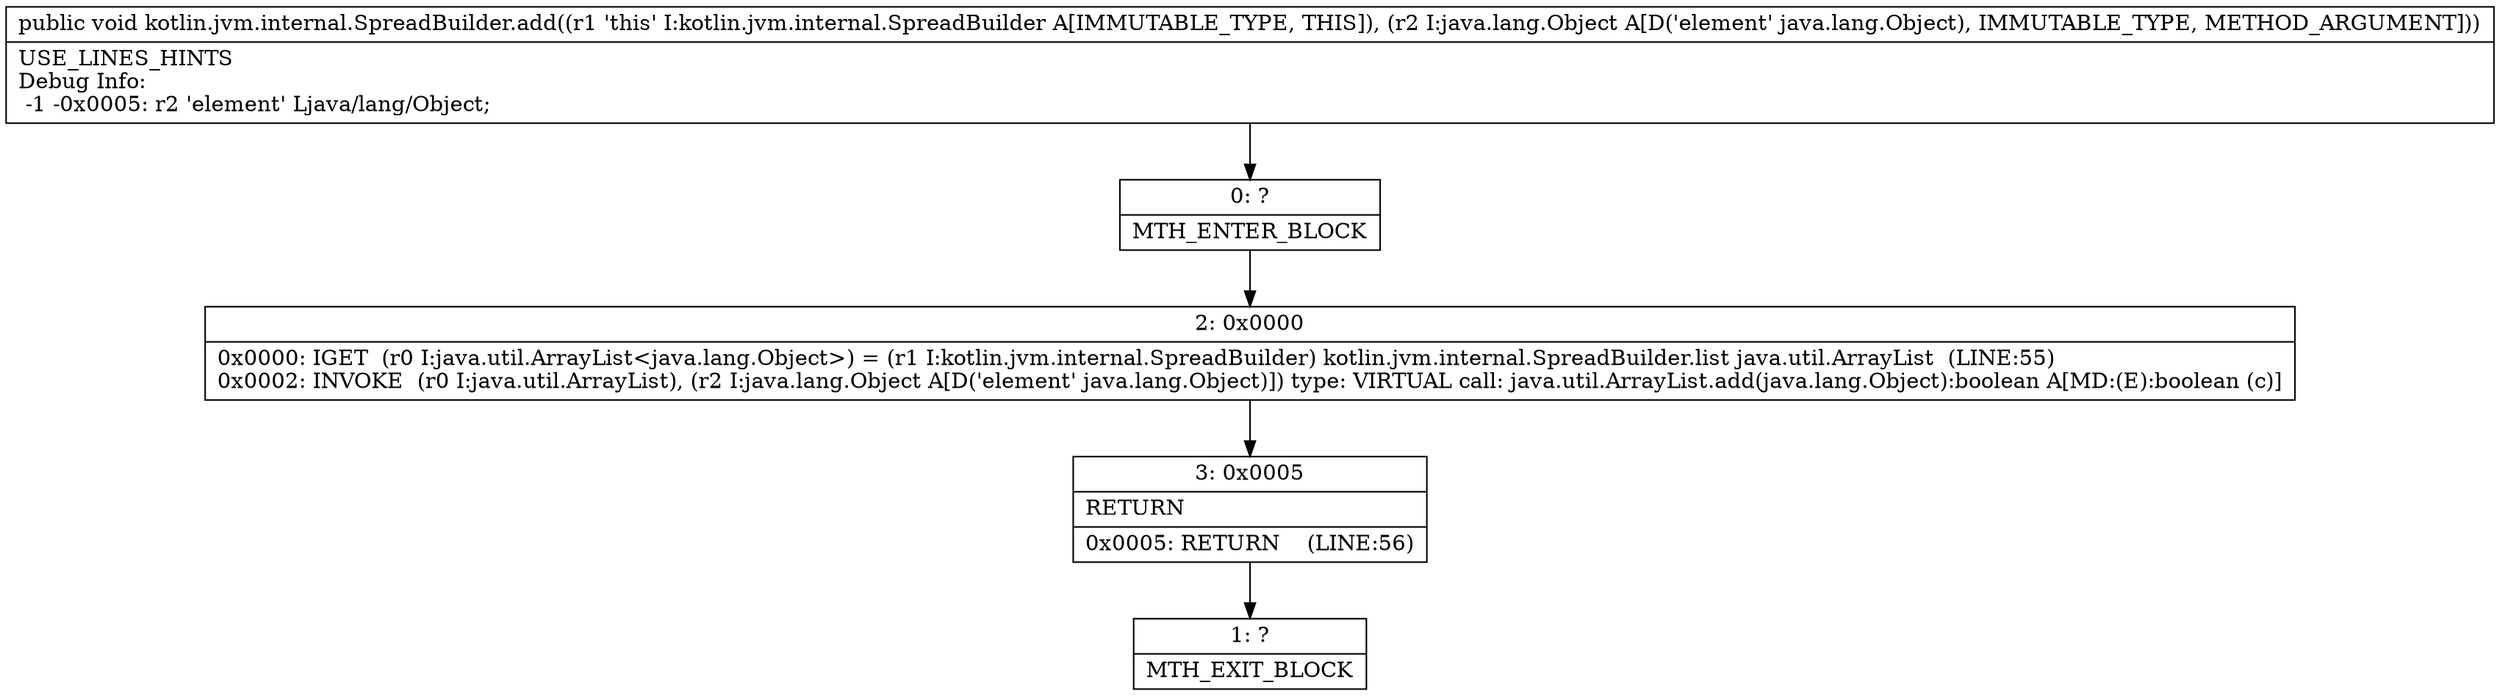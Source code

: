 digraph "CFG forkotlin.jvm.internal.SpreadBuilder.add(Ljava\/lang\/Object;)V" {
Node_0 [shape=record,label="{0\:\ ?|MTH_ENTER_BLOCK\l}"];
Node_2 [shape=record,label="{2\:\ 0x0000|0x0000: IGET  (r0 I:java.util.ArrayList\<java.lang.Object\>) = (r1 I:kotlin.jvm.internal.SpreadBuilder) kotlin.jvm.internal.SpreadBuilder.list java.util.ArrayList  (LINE:55)\l0x0002: INVOKE  (r0 I:java.util.ArrayList), (r2 I:java.lang.Object A[D('element' java.lang.Object)]) type: VIRTUAL call: java.util.ArrayList.add(java.lang.Object):boolean A[MD:(E):boolean (c)]\l}"];
Node_3 [shape=record,label="{3\:\ 0x0005|RETURN\l|0x0005: RETURN    (LINE:56)\l}"];
Node_1 [shape=record,label="{1\:\ ?|MTH_EXIT_BLOCK\l}"];
MethodNode[shape=record,label="{public void kotlin.jvm.internal.SpreadBuilder.add((r1 'this' I:kotlin.jvm.internal.SpreadBuilder A[IMMUTABLE_TYPE, THIS]), (r2 I:java.lang.Object A[D('element' java.lang.Object), IMMUTABLE_TYPE, METHOD_ARGUMENT]))  | USE_LINES_HINTS\lDebug Info:\l  \-1 \-0x0005: r2 'element' Ljava\/lang\/Object;\l}"];
MethodNode -> Node_0;Node_0 -> Node_2;
Node_2 -> Node_3;
Node_3 -> Node_1;
}

